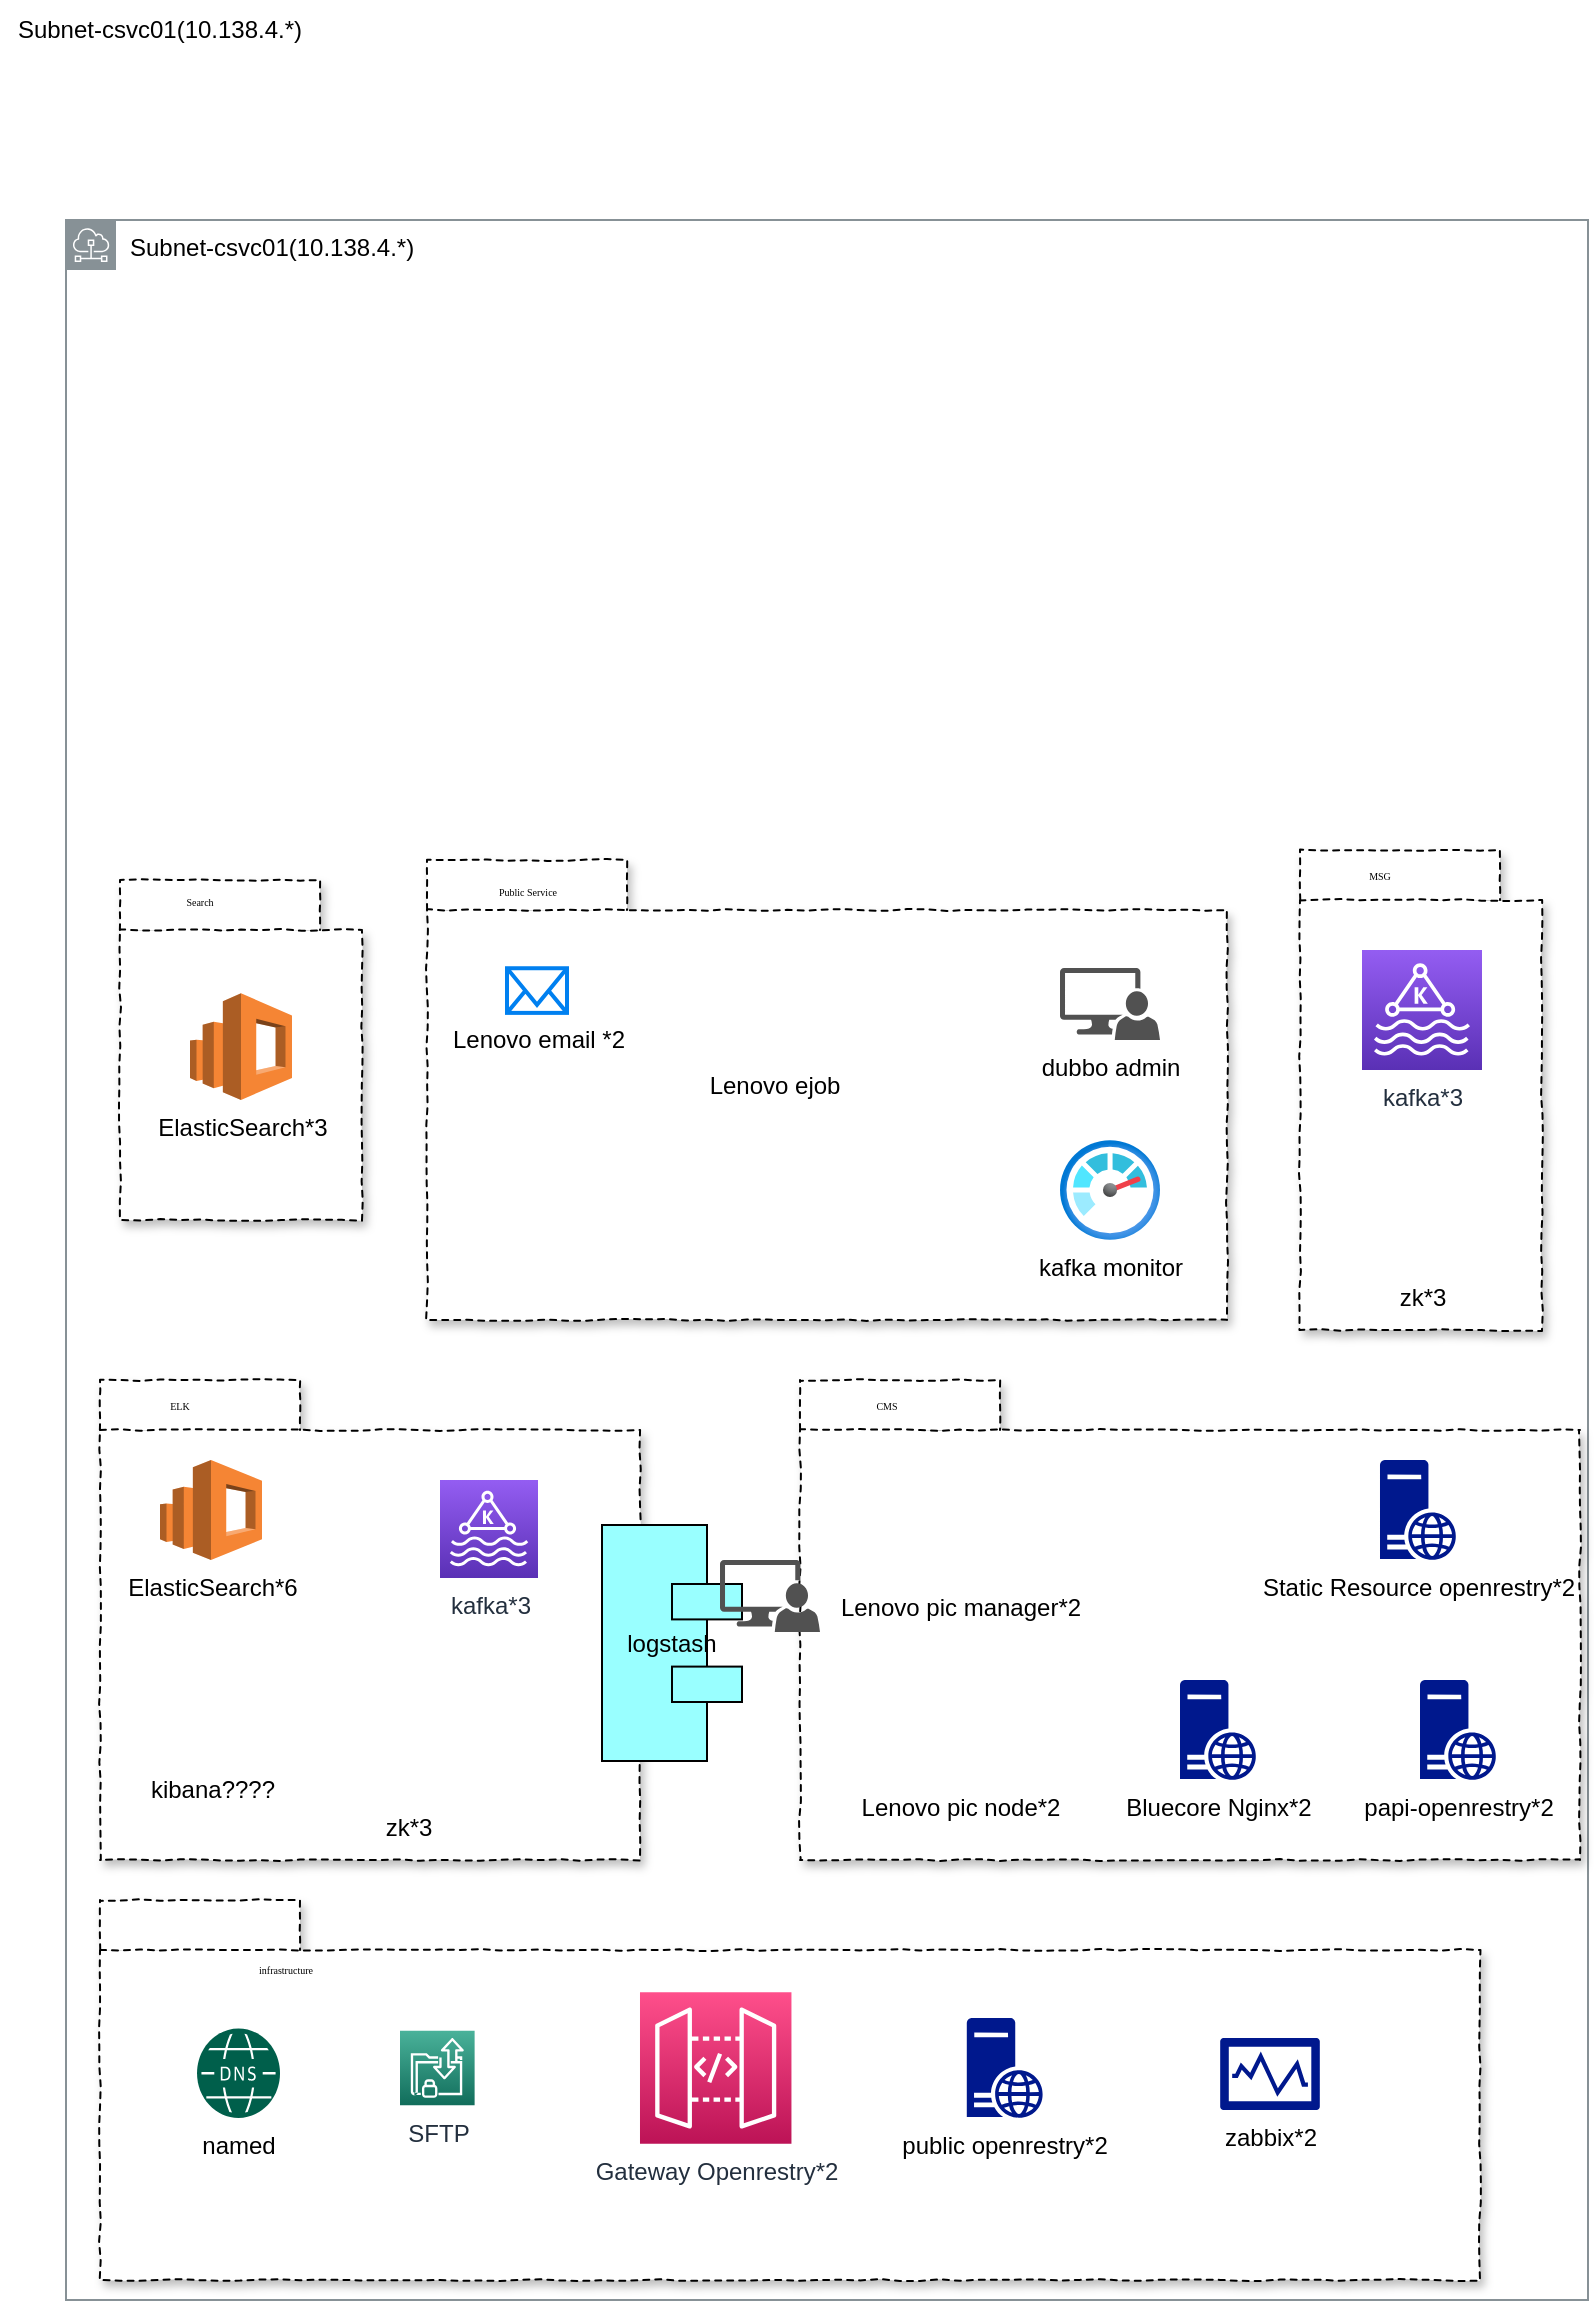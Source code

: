 <mxfile version="20.2.8" type="github">
  <diagram id="SoZa_4AcdHNvvdQ_9TMP" name="第 1 页">
    <mxGraphModel dx="1237" dy="690" grid="1" gridSize="10" guides="1" tooltips="1" connect="1" arrows="1" fold="1" page="1" pageScale="1" pageWidth="827" pageHeight="1169" math="0" shadow="0">
      <root>
        <mxCell id="0" />
        <mxCell id="1" parent="0" />
        <mxCell id="784cbDrwxi_V3fQU1oRy-50" value="&lt;span style=&quot;color: rgb(0, 0, 0); text-align: center;&quot;&gt;Subnet-csvc01(10.138.4.*)&lt;/span&gt;" style="sketch=0;outlineConnect=0;gradientColor=none;html=1;whiteSpace=wrap;fontSize=12;fontStyle=0;shape=mxgraph.aws4.group;grIcon=mxgraph.aws4.group_subnet;strokeColor=#879196;fillColor=none;verticalAlign=top;align=left;spacingLeft=30;fontColor=#879196;dashed=0;" vertex="1" parent="1">
          <mxGeometry x="33" y="110" width="761" height="1040" as="geometry" />
        </mxCell>
        <mxCell id="784cbDrwxi_V3fQU1oRy-1" value="Subnet-csvc01(10.138.4.*)" style="text;html=1;strokeColor=none;fillColor=none;align=center;verticalAlign=middle;whiteSpace=wrap;rounded=0;" vertex="1" parent="1">
          <mxGeometry width="160" height="30" as="geometry" />
        </mxCell>
        <mxCell id="784cbDrwxi_V3fQU1oRy-2" value="" style="group" vertex="1" connectable="0" parent="1">
          <mxGeometry x="50" y="950" width="690" height="190" as="geometry" />
        </mxCell>
        <mxCell id="784cbDrwxi_V3fQU1oRy-3" value="" style="shape=folder;spacingTop=10;tabWidth=100;tabHeight=25;tabPosition=left;dashed=1;enumerate=0;comic=1;jiggle=1;treeMoving=0;treeFolding=0;deletable=1;rotatable=0;noLabel=0;shadow=1;sketch=0;" vertex="1" parent="784cbDrwxi_V3fQU1oRy-2">
          <mxGeometry width="690" height="190" as="geometry" />
        </mxCell>
        <mxCell id="784cbDrwxi_V3fQU1oRy-7" value="Gateway Openrestry*2" style="sketch=0;points=[[0,0,0],[0.25,0,0],[0.5,0,0],[0.75,0,0],[1,0,0],[0,1,0],[0.25,1,0],[0.5,1,0],[0.75,1,0],[1,1,0],[0,0.25,0],[0,0.5,0],[0,0.75,0],[1,0.25,0],[1,0.5,0],[1,0.75,0]];outlineConnect=0;fontColor=#232F3E;gradientColor=#FF4F8B;gradientDirection=north;fillColor=#BC1356;strokeColor=#ffffff;dashed=0;verticalLabelPosition=bottom;verticalAlign=top;align=center;html=1;fontSize=12;fontStyle=0;aspect=fixed;shape=mxgraph.aws4.resourceIcon;resIcon=mxgraph.aws4.api_gateway;" vertex="1" parent="784cbDrwxi_V3fQU1oRy-2">
          <mxGeometry x="269.997" y="46.11" width="75.73" height="75.73" as="geometry" />
        </mxCell>
        <mxCell id="784cbDrwxi_V3fQU1oRy-8" value="named" style="sketch=0;pointerEvents=1;shadow=0;dashed=0;html=1;strokeColor=none;fillColor=#005F4B;labelPosition=center;verticalLabelPosition=bottom;verticalAlign=top;align=center;outlineConnect=0;shape=mxgraph.veeam2.dns;" vertex="1" parent="784cbDrwxi_V3fQU1oRy-2">
          <mxGeometry x="48.51" y="64.27" width="41.49" height="44.71" as="geometry" />
        </mxCell>
        <mxCell id="784cbDrwxi_V3fQU1oRy-9" value="SFTP" style="sketch=0;points=[[0,0,0],[0.25,0,0],[0.5,0,0],[0.75,0,0],[1,0,0],[0,1,0],[0.25,1,0],[0.5,1,0],[0.75,1,0],[1,1,0],[0,0.25,0],[0,0.5,0],[0,0.75,0],[1,0.25,0],[1,0.5,0],[1,0.75,0]];outlineConnect=0;fontColor=#232F3E;gradientColor=#4AB29A;gradientDirection=north;fillColor=#116D5B;strokeColor=#ffffff;dashed=0;verticalLabelPosition=bottom;verticalAlign=top;align=center;html=1;fontSize=12;fontStyle=0;aspect=fixed;shape=mxgraph.aws4.resourceIcon;resIcon=mxgraph.aws4.transfer_for_sftp;" vertex="1" parent="784cbDrwxi_V3fQU1oRy-2">
          <mxGeometry x="149.999" y="65.33" width="37.309" height="37.309" as="geometry" />
        </mxCell>
        <mxCell id="784cbDrwxi_V3fQU1oRy-31" value="public openrestry*2" style="sketch=0;aspect=fixed;pointerEvents=1;shadow=0;dashed=0;html=1;strokeColor=none;labelPosition=center;verticalLabelPosition=bottom;verticalAlign=top;align=center;fillColor=#00188D;shape=mxgraph.mscae.enterprise.web_server" vertex="1" parent="784cbDrwxi_V3fQU1oRy-2">
          <mxGeometry x="433.401" y="58.98" width="38" height="50" as="geometry" />
        </mxCell>
        <mxCell id="784cbDrwxi_V3fQU1oRy-66" value="zabbix*2" style="sketch=0;aspect=fixed;pointerEvents=1;shadow=0;dashed=0;html=1;strokeColor=none;labelPosition=center;verticalLabelPosition=bottom;verticalAlign=top;align=center;fillColor=#00188D;shape=mxgraph.mscae.enterprise.performance_monitor" vertex="1" parent="784cbDrwxi_V3fQU1oRy-2">
          <mxGeometry x="560" y="69" width="50" height="36" as="geometry" />
        </mxCell>
        <mxCell id="784cbDrwxi_V3fQU1oRy-12" value="" style="group" vertex="1" connectable="0" parent="1">
          <mxGeometry x="50" y="690" width="307" height="314.2" as="geometry" />
        </mxCell>
        <mxCell id="784cbDrwxi_V3fQU1oRy-13" value="" style="shape=folder;spacingTop=10;tabWidth=100;tabHeight=25;tabPosition=left;dashed=1;enumerate=0;comic=1;jiggle=1;treeMoving=0;treeFolding=0;deletable=1;rotatable=0;noLabel=0;shadow=1;sketch=0;" vertex="1" parent="784cbDrwxi_V3fQU1oRy-12">
          <mxGeometry width="270" height="240" as="geometry" />
        </mxCell>
        <mxCell id="784cbDrwxi_V3fQU1oRy-14" value="ELK" style="text;html=1;strokeColor=none;fillColor=none;align=center;verticalAlign=middle;whiteSpace=wrap;rounded=0;shadow=1;comic=1;sketch=0;jiggle=1;fontFamily=Verdana;fontSize=5;" vertex="1" parent="784cbDrwxi_V3fQU1oRy-12">
          <mxGeometry x="10" y="3" width="60" height="20" as="geometry" />
        </mxCell>
        <mxCell id="784cbDrwxi_V3fQU1oRy-18" value="ElasticSearch*6" style="outlineConnect=0;dashed=0;verticalLabelPosition=bottom;verticalAlign=top;align=center;html=1;shape=mxgraph.aws3.elasticsearch_service;fillColor=#F58534;gradientColor=none;" vertex="1" parent="784cbDrwxi_V3fQU1oRy-12">
          <mxGeometry x="30" y="40" width="51" height="50" as="geometry" />
        </mxCell>
        <mxCell id="784cbDrwxi_V3fQU1oRy-37" value="kibana????" style="shape=image;html=1;verticalAlign=top;verticalLabelPosition=bottom;labelBackgroundColor=#ffffff;imageAspect=0;aspect=fixed;image=https://cdn2.iconfinder.com/data/icons/whcompare-servers-web-hosting/50/staging-site-128.png" vertex="1" parent="784cbDrwxi_V3fQU1oRy-12">
          <mxGeometry x="31" y="140.5" width="50" height="50" as="geometry" />
        </mxCell>
        <mxCell id="784cbDrwxi_V3fQU1oRy-38" value="kafka*3" style="sketch=0;points=[[0,0,0],[0.25,0,0],[0.5,0,0],[0.75,0,0],[1,0,0],[0,1,0],[0.25,1,0],[0.5,1,0],[0.75,1,0],[1,1,0],[0,0.25,0],[0,0.5,0],[0,0.75,0],[1,0.25,0],[1,0.5,0],[1,0.75,0]];outlineConnect=0;fontColor=#232F3E;gradientColor=#945DF2;gradientDirection=north;fillColor=#5A30B5;strokeColor=#ffffff;dashed=0;verticalLabelPosition=bottom;verticalAlign=top;align=center;html=1;fontSize=12;fontStyle=0;aspect=fixed;shape=mxgraph.aws4.resourceIcon;resIcon=mxgraph.aws4.managed_streaming_for_kafka;" vertex="1" parent="784cbDrwxi_V3fQU1oRy-12">
          <mxGeometry x="170" y="50" width="49" height="49" as="geometry" />
        </mxCell>
        <mxCell id="784cbDrwxi_V3fQU1oRy-40" value="zk*3" style="shape=image;html=1;verticalAlign=top;verticalLabelPosition=bottom;labelBackgroundColor=#ffffff;imageAspect=0;aspect=fixed;image=https://cdn0.iconfinder.com/data/icons/construction-2-21/512/construction-industry-building-13-128.png" vertex="1" parent="784cbDrwxi_V3fQU1oRy-12">
          <mxGeometry x="128.5" y="160" width="50" height="50" as="geometry" />
        </mxCell>
        <mxCell id="784cbDrwxi_V3fQU1oRy-41" value="logstash" style="html=1;outlineConnect=0;whiteSpace=wrap;fillColor=#99ffff;shape=mxgraph.archimate3.component;direction=west;" vertex="1" parent="784cbDrwxi_V3fQU1oRy-12">
          <mxGeometry x="251" y="72.5" width="70" height="118" as="geometry" />
        </mxCell>
        <mxCell id="784cbDrwxi_V3fQU1oRy-4" value="infrastructure" style="text;html=1;strokeColor=none;fillColor=none;align=center;verticalAlign=middle;whiteSpace=wrap;rounded=0;shadow=1;comic=1;sketch=0;jiggle=1;fontFamily=Verdana;fontSize=5;" vertex="1" parent="784cbDrwxi_V3fQU1oRy-12">
          <mxGeometry x="40.0" y="276.2" width="105.946" height="38" as="geometry" />
        </mxCell>
        <mxCell id="784cbDrwxi_V3fQU1oRy-15" value="" style="group" vertex="1" connectable="0" parent="1">
          <mxGeometry x="400" y="690" width="390" height="240" as="geometry" />
        </mxCell>
        <mxCell id="784cbDrwxi_V3fQU1oRy-16" value="" style="shape=folder;spacingTop=10;tabWidth=100;tabHeight=25;tabPosition=left;dashed=1;enumerate=0;comic=1;jiggle=1;treeMoving=0;treeFolding=0;deletable=1;rotatable=0;noLabel=0;shadow=1;sketch=0;" vertex="1" parent="784cbDrwxi_V3fQU1oRy-15">
          <mxGeometry width="390" height="240" as="geometry" />
        </mxCell>
        <mxCell id="784cbDrwxi_V3fQU1oRy-17" value="CMS" style="text;html=1;strokeColor=none;fillColor=none;align=center;verticalAlign=middle;whiteSpace=wrap;rounded=0;shadow=1;comic=1;sketch=0;jiggle=1;fontFamily=Verdana;fontSize=5;" vertex="1" parent="784cbDrwxi_V3fQU1oRy-15">
          <mxGeometry x="0.004" y="3" width="86.667" height="20" as="geometry" />
        </mxCell>
        <mxCell id="784cbDrwxi_V3fQU1oRy-19" value="Lenovo pic manager*2" style="shape=image;html=1;verticalAlign=top;verticalLabelPosition=bottom;labelBackgroundColor=#ffffff;imageAspect=0;aspect=fixed;image=https://cdn4.iconfinder.com/data/icons/multimedia-flat-19/32/Photo-128.png" vertex="1" parent="784cbDrwxi_V3fQU1oRy-15">
          <mxGeometry x="50.003" y="40" width="60" height="60" as="geometry" />
        </mxCell>
        <mxCell id="784cbDrwxi_V3fQU1oRy-33" value="&lt;span style=&quot;background-color: rgb(255, 255, 255);&quot;&gt;papi-openrestry*2&lt;/span&gt;" style="sketch=0;aspect=fixed;pointerEvents=1;shadow=0;dashed=0;html=1;strokeColor=none;labelPosition=center;verticalLabelPosition=bottom;verticalAlign=top;align=center;fillColor=#00188D;shape=mxgraph.mscae.enterprise.web_server" vertex="1" parent="784cbDrwxi_V3fQU1oRy-15">
          <mxGeometry x="310" y="150" width="38" height="50" as="geometry" />
        </mxCell>
        <mxCell id="784cbDrwxi_V3fQU1oRy-25" value="Static Resource openrestry*2" style="sketch=0;aspect=fixed;pointerEvents=1;shadow=0;dashed=0;html=1;strokeColor=none;labelPosition=center;verticalLabelPosition=bottom;verticalAlign=top;align=center;fillColor=#00188D;shape=mxgraph.mscae.enterprise.web_server" vertex="1" parent="784cbDrwxi_V3fQU1oRy-15">
          <mxGeometry x="289.996" y="40" width="38" height="50" as="geometry" />
        </mxCell>
        <mxCell id="784cbDrwxi_V3fQU1oRy-24" value="Bluecore Nginx*2" style="sketch=0;aspect=fixed;pointerEvents=1;shadow=0;dashed=0;html=1;strokeColor=none;labelPosition=center;verticalLabelPosition=bottom;verticalAlign=top;align=center;fillColor=#00188D;shape=mxgraph.mscae.enterprise.web_server" vertex="1" parent="784cbDrwxi_V3fQU1oRy-15">
          <mxGeometry x="190" y="150" width="38" height="50" as="geometry" />
        </mxCell>
        <mxCell id="784cbDrwxi_V3fQU1oRy-65" value="Lenovo pic&amp;nbsp;node*2" style="shape=image;html=1;verticalAlign=top;verticalLabelPosition=bottom;labelBackgroundColor=#ffffff;imageAspect=0;aspect=fixed;image=https://cdn4.iconfinder.com/data/icons/multimedia-flat-19/32/Photo-128.png" vertex="1" parent="784cbDrwxi_V3fQU1oRy-15">
          <mxGeometry x="50.003" y="140" width="60" height="60" as="geometry" />
        </mxCell>
        <mxCell id="784cbDrwxi_V3fQU1oRy-49" value="" style="group" vertex="1" connectable="0" parent="1">
          <mxGeometry x="650" y="425" width="121" height="240" as="geometry" />
        </mxCell>
        <mxCell id="784cbDrwxi_V3fQU1oRy-42" value="" style="shape=folder;spacingTop=10;tabWidth=100;tabHeight=25;tabPosition=left;dashed=1;enumerate=0;comic=1;jiggle=1;treeMoving=0;treeFolding=0;deletable=1;rotatable=0;noLabel=0;shadow=1;sketch=0;" vertex="1" parent="784cbDrwxi_V3fQU1oRy-49">
          <mxGeometry width="121" height="240" as="geometry" />
        </mxCell>
        <mxCell id="784cbDrwxi_V3fQU1oRy-43" value="MSG" style="text;html=1;strokeColor=none;fillColor=none;align=center;verticalAlign=middle;whiteSpace=wrap;rounded=0;shadow=1;comic=1;sketch=0;jiggle=1;fontFamily=Verdana;fontSize=5;" vertex="1" parent="784cbDrwxi_V3fQU1oRy-49">
          <mxGeometry x="10" y="3" width="60" height="20" as="geometry" />
        </mxCell>
        <mxCell id="784cbDrwxi_V3fQU1oRy-46" value="kafka*3" style="sketch=0;points=[[0,0,0],[0.25,0,0],[0.5,0,0],[0.75,0,0],[1,0,0],[0,1,0],[0.25,1,0],[0.5,1,0],[0.75,1,0],[1,1,0],[0,0.25,0],[0,0.5,0],[0,0.75,0],[1,0.25,0],[1,0.5,0],[1,0.75,0]];outlineConnect=0;fontColor=#232F3E;gradientColor=#945DF2;gradientDirection=north;fillColor=#5A30B5;strokeColor=#ffffff;dashed=0;verticalLabelPosition=bottom;verticalAlign=top;align=center;html=1;fontSize=12;fontStyle=0;aspect=fixed;shape=mxgraph.aws4.resourceIcon;resIcon=mxgraph.aws4.managed_streaming_for_kafka;" vertex="1" parent="784cbDrwxi_V3fQU1oRy-49">
          <mxGeometry x="31" y="50" width="60" height="60" as="geometry" />
        </mxCell>
        <mxCell id="784cbDrwxi_V3fQU1oRy-47" value="zk*3" style="shape=image;html=1;verticalAlign=top;verticalLabelPosition=bottom;labelBackgroundColor=#ffffff;imageAspect=0;aspect=fixed;image=https://cdn0.iconfinder.com/data/icons/construction-2-21/512/construction-industry-building-13-128.png" vertex="1" parent="784cbDrwxi_V3fQU1oRy-49">
          <mxGeometry x="31" y="150" width="60" height="60" as="geometry" />
        </mxCell>
        <mxCell id="784cbDrwxi_V3fQU1oRy-51" value="" style="group" vertex="1" connectable="0" parent="1">
          <mxGeometry x="60" y="440" width="121" height="170" as="geometry" />
        </mxCell>
        <mxCell id="784cbDrwxi_V3fQU1oRy-52" value="" style="shape=folder;spacingTop=10;tabWidth=100;tabHeight=25;tabPosition=left;dashed=1;enumerate=0;comic=1;jiggle=1;treeMoving=0;treeFolding=0;deletable=1;rotatable=0;noLabel=0;shadow=1;sketch=0;" vertex="1" parent="784cbDrwxi_V3fQU1oRy-51">
          <mxGeometry width="121" height="170" as="geometry" />
        </mxCell>
        <mxCell id="784cbDrwxi_V3fQU1oRy-53" value="Search" style="text;html=1;strokeColor=none;fillColor=none;align=center;verticalAlign=middle;whiteSpace=wrap;rounded=0;shadow=1;comic=1;sketch=0;jiggle=1;fontFamily=Verdana;fontSize=5;" vertex="1" parent="784cbDrwxi_V3fQU1oRy-51">
          <mxGeometry x="10" y="2.13" width="60" height="17.88" as="geometry" />
        </mxCell>
        <mxCell id="784cbDrwxi_V3fQU1oRy-56" value="ElasticSearch*3" style="outlineConnect=0;dashed=0;verticalLabelPosition=bottom;verticalAlign=top;align=center;html=1;shape=mxgraph.aws3.elasticsearch_service;fillColor=#F58534;gradientColor=none;" vertex="1" parent="784cbDrwxi_V3fQU1oRy-51">
          <mxGeometry x="35" y="56.67" width="51" height="53.33" as="geometry" />
        </mxCell>
        <mxCell id="784cbDrwxi_V3fQU1oRy-67" value="" style="group" vertex="1" connectable="0" parent="1">
          <mxGeometry x="213.5" y="430" width="400" height="230" as="geometry" />
        </mxCell>
        <mxCell id="784cbDrwxi_V3fQU1oRy-68" value="" style="shape=folder;spacingTop=10;tabWidth=100;tabHeight=25;tabPosition=left;dashed=1;enumerate=0;comic=1;jiggle=1;treeMoving=0;treeFolding=0;deletable=1;rotatable=0;noLabel=0;shadow=1;sketch=0;" vertex="1" parent="784cbDrwxi_V3fQU1oRy-67">
          <mxGeometry width="400" height="230" as="geometry" />
        </mxCell>
        <mxCell id="784cbDrwxi_V3fQU1oRy-69" value="Public Service" style="text;html=1;strokeColor=none;fillColor=none;align=center;verticalAlign=middle;whiteSpace=wrap;rounded=0;shadow=1;comic=1;sketch=0;jiggle=1;fontFamily=Verdana;fontSize=5;" vertex="1" parent="784cbDrwxi_V3fQU1oRy-67">
          <mxGeometry y="4.059" width="100" height="24.191" as="geometry" />
        </mxCell>
        <mxCell id="784cbDrwxi_V3fQU1oRy-71" value="Lenovo email *2" style="html=1;verticalLabelPosition=bottom;align=center;labelBackgroundColor=#ffffff;verticalAlign=top;strokeWidth=2;strokeColor=#0080F0;shadow=0;dashed=0;shape=mxgraph.ios7.icons.mail;" vertex="1" parent="784cbDrwxi_V3fQU1oRy-67">
          <mxGeometry x="40" y="54.118" width="30" height="22.324" as="geometry" />
        </mxCell>
        <mxCell id="784cbDrwxi_V3fQU1oRy-73" value="Lenovo ejob" style="shape=image;html=1;verticalAlign=top;verticalLabelPosition=bottom;labelBackgroundColor=#ffffff;imageAspect=0;aspect=fixed;image=https://cdn0.iconfinder.com/data/icons/job-seeker/256/notes_job_seeker_employee_unemployee_work-128.png" vertex="1" parent="784cbDrwxi_V3fQU1oRy-67">
          <mxGeometry x="146.5" y="45" width="54" height="54" as="geometry" />
        </mxCell>
        <mxCell id="784cbDrwxi_V3fQU1oRy-82" value="dubbo admin" style="sketch=0;pointerEvents=1;shadow=0;dashed=0;html=1;strokeColor=none;labelPosition=center;verticalLabelPosition=bottom;verticalAlign=top;align=center;fillColor=#515151;shape=mxgraph.mscae.system_center.admin_console" vertex="1" parent="784cbDrwxi_V3fQU1oRy-67">
          <mxGeometry x="316.5" y="54" width="50" height="36" as="geometry" />
        </mxCell>
        <mxCell id="784cbDrwxi_V3fQU1oRy-83" value="kafka monitor" style="aspect=fixed;html=1;points=[];align=center;image;fontSize=12;image=img/lib/azure2/management_governance/Monitor.svg;" vertex="1" parent="784cbDrwxi_V3fQU1oRy-67">
          <mxGeometry x="316.5" y="140" width="50" height="50" as="geometry" />
        </mxCell>
        <mxCell id="784cbDrwxi_V3fQU1oRy-81" value="" style="sketch=0;pointerEvents=1;shadow=0;dashed=0;html=1;strokeColor=none;labelPosition=center;verticalLabelPosition=bottom;verticalAlign=top;align=center;fillColor=#515151;shape=mxgraph.mscae.system_center.admin_console" vertex="1" parent="1">
          <mxGeometry x="360" y="780" width="50" height="36" as="geometry" />
        </mxCell>
      </root>
    </mxGraphModel>
  </diagram>
</mxfile>
